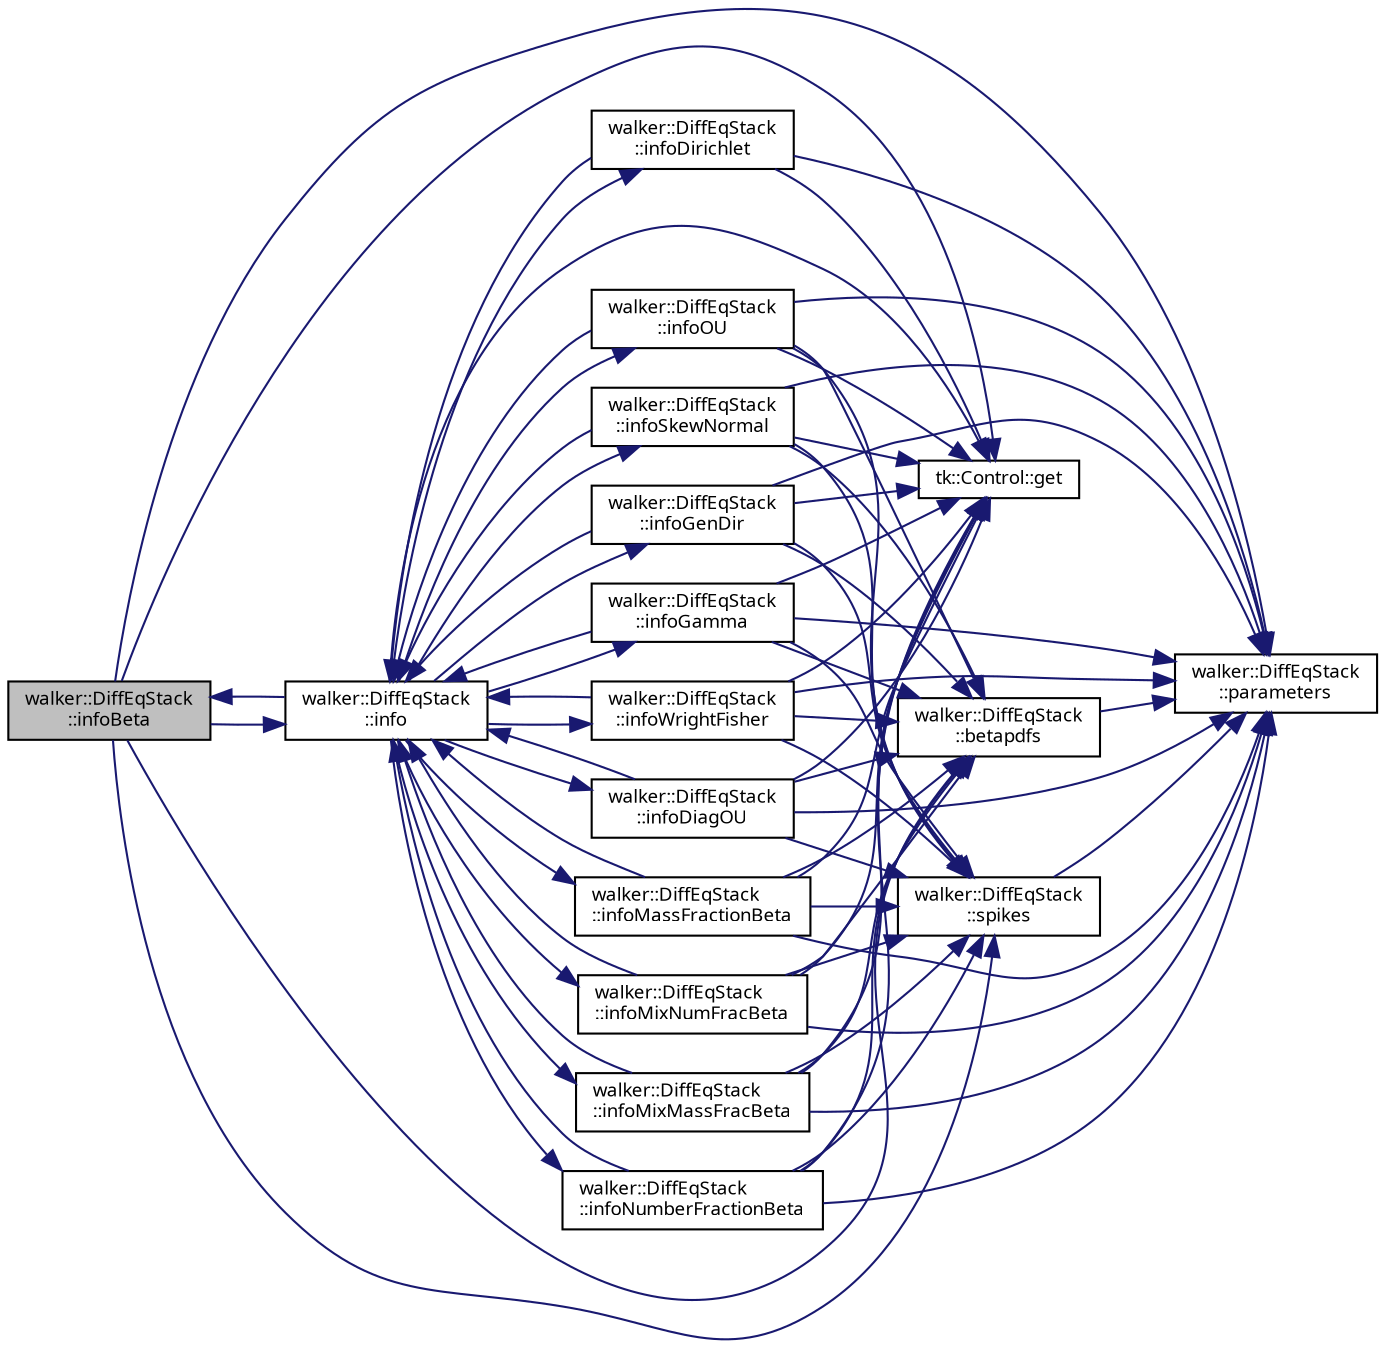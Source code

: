 digraph "walker::DiffEqStack::infoBeta"
{
 // INTERACTIVE_SVG=YES
  bgcolor="transparent";
  edge [fontname="sans-serif",fontsize="9",labelfontname="sans-serif",labelfontsize="9"];
  node [fontname="sans-serif",fontsize="9",shape=record];
  rankdir="LR";
  Node1 [label="walker::DiffEqStack\l::infoBeta",height=0.2,width=0.4,color="black", fillcolor="grey75", style="filled", fontcolor="black"];
  Node1 -> Node2 [color="midnightblue",fontsize="9",style="solid",fontname="sans-serif"];
  Node2 [label="walker::DiffEqStack\l::betapdfs",height=0.2,width=0.4,color="black",URL="$classwalker_1_1_diff_eq_stack.html#a32c5e784ecf315c4baa0709b0eb69b83",tooltip="Insert betapdf information (used to specify beta PDFs) into info vector. "];
  Node2 -> Node3 [color="midnightblue",fontsize="9",style="solid",fontname="sans-serif"];
  Node3 [label="walker::DiffEqStack\l::parameters",height=0.2,width=0.4,color="black",URL="$classwalker_1_1_diff_eq_stack.html#aa96cb9d2bfbbfb0b59d2ca11309524ad",tooltip="Convert and return values from vector as string. "];
  Node1 -> Node4 [color="midnightblue",fontsize="9",style="solid",fontname="sans-serif"];
  Node4 [label="tk::Control::get",height=0.2,width=0.4,color="black",URL="$classtk_1_1_control.html#a85c14acef1b9de96946fcf2ab7c08721",tooltip="Const-ref accessor to single element at 1st level. "];
  Node1 -> Node5 [color="midnightblue",fontsize="9",style="solid",fontname="sans-serif"];
  Node5 [label="walker::DiffEqStack\l::info",height=0.2,width=0.4,color="black",URL="$classwalker_1_1_diff_eq_stack.html#a9559315ca0c5a0c28cedd212a889f53c",tooltip="Return info on selected differential equations. "];
  Node5 -> Node4 [color="midnightblue",fontsize="9",style="solid",fontname="sans-serif"];
  Node5 -> Node1 [color="midnightblue",fontsize="9",style="solid",fontname="sans-serif"];
  Node5 -> Node6 [color="midnightblue",fontsize="9",style="solid",fontname="sans-serif"];
  Node6 [label="walker::DiffEqStack\l::infoDiagOU",height=0.2,width=0.4,color="black",URL="$classwalker_1_1_diff_eq_stack.html#a774e7d00fd7b9f8ceca03a9e1a140e41",tooltip="Get information on diagonal Ornstein_Uhlenbeck SDE. "];
  Node6 -> Node5 [color="midnightblue",fontsize="9",style="solid",fontname="sans-serif"];
  Node6 -> Node4 [color="midnightblue",fontsize="9",style="solid",fontname="sans-serif"];
  Node6 -> Node3 [color="midnightblue",fontsize="9",style="solid",fontname="sans-serif"];
  Node6 -> Node7 [color="midnightblue",fontsize="9",style="solid",fontname="sans-serif"];
  Node7 [label="walker::DiffEqStack\l::spikes",height=0.2,width=0.4,color="black",URL="$classwalker_1_1_diff_eq_stack.html#ab24098da325e9e4a4f3e47659b63259f",tooltip="Insert spike information (used to specify delta PDFs) into info vector. "];
  Node7 -> Node3 [color="midnightblue",fontsize="9",style="solid",fontname="sans-serif"];
  Node6 -> Node2 [color="midnightblue",fontsize="9",style="solid",fontname="sans-serif"];
  Node5 -> Node8 [color="midnightblue",fontsize="9",style="solid",fontname="sans-serif"];
  Node8 [label="walker::DiffEqStack\l::infoDirichlet",height=0.2,width=0.4,color="black",URL="$classwalker_1_1_diff_eq_stack.html#a615b8f3217350e693a20c6ba22893340",tooltip="Get information on the Dirichlet SDE. "];
  Node8 -> Node5 [color="midnightblue",fontsize="9",style="solid",fontname="sans-serif"];
  Node8 -> Node4 [color="midnightblue",fontsize="9",style="solid",fontname="sans-serif"];
  Node8 -> Node3 [color="midnightblue",fontsize="9",style="solid",fontname="sans-serif"];
  Node5 -> Node9 [color="midnightblue",fontsize="9",style="solid",fontname="sans-serif"];
  Node9 [label="walker::DiffEqStack\l::infoGamma",height=0.2,width=0.4,color="black",URL="$classwalker_1_1_diff_eq_stack.html#a728d490ad948b446c58522fe0089b84f",tooltip="Get information on Gamma SDE. "];
  Node9 -> Node5 [color="midnightblue",fontsize="9",style="solid",fontname="sans-serif"];
  Node9 -> Node4 [color="midnightblue",fontsize="9",style="solid",fontname="sans-serif"];
  Node9 -> Node3 [color="midnightblue",fontsize="9",style="solid",fontname="sans-serif"];
  Node9 -> Node7 [color="midnightblue",fontsize="9",style="solid",fontname="sans-serif"];
  Node9 -> Node2 [color="midnightblue",fontsize="9",style="solid",fontname="sans-serif"];
  Node5 -> Node10 [color="midnightblue",fontsize="9",style="solid",fontname="sans-serif"];
  Node10 [label="walker::DiffEqStack\l::infoGenDir",height=0.2,width=0.4,color="black",URL="$classwalker_1_1_diff_eq_stack.html#a0d0f0bcdbc080619fbdc4767ad7deb3d",tooltip="Get information on Lochner&#39;s generalized Dirichlet SDE. "];
  Node10 -> Node5 [color="midnightblue",fontsize="9",style="solid",fontname="sans-serif"];
  Node10 -> Node4 [color="midnightblue",fontsize="9",style="solid",fontname="sans-serif"];
  Node10 -> Node3 [color="midnightblue",fontsize="9",style="solid",fontname="sans-serif"];
  Node10 -> Node7 [color="midnightblue",fontsize="9",style="solid",fontname="sans-serif"];
  Node10 -> Node2 [color="midnightblue",fontsize="9",style="solid",fontname="sans-serif"];
  Node5 -> Node11 [color="midnightblue",fontsize="9",style="solid",fontname="sans-serif"];
  Node11 [label="walker::DiffEqStack\l::infoMassFractionBeta",height=0.2,width=0.4,color="black",URL="$classwalker_1_1_diff_eq_stack.html#ade0c68dde82eea30411e2aae98f1b4fa",tooltip="Get information on mass-fraction beta SDE. "];
  Node11 -> Node5 [color="midnightblue",fontsize="9",style="solid",fontname="sans-serif"];
  Node11 -> Node4 [color="midnightblue",fontsize="9",style="solid",fontname="sans-serif"];
  Node11 -> Node3 [color="midnightblue",fontsize="9",style="solid",fontname="sans-serif"];
  Node11 -> Node7 [color="midnightblue",fontsize="9",style="solid",fontname="sans-serif"];
  Node11 -> Node2 [color="midnightblue",fontsize="9",style="solid",fontname="sans-serif"];
  Node5 -> Node12 [color="midnightblue",fontsize="9",style="solid",fontname="sans-serif"];
  Node12 [label="walker::DiffEqStack\l::infoMixMassFracBeta",height=0.2,width=0.4,color="black",URL="$classwalker_1_1_diff_eq_stack.html#acee9d2315e8fc705db3de468d9a6dd13",tooltip="Get information on mix mass-fraction beta SDE. "];
  Node12 -> Node5 [color="midnightblue",fontsize="9",style="solid",fontname="sans-serif"];
  Node12 -> Node4 [color="midnightblue",fontsize="9",style="solid",fontname="sans-serif"];
  Node12 -> Node3 [color="midnightblue",fontsize="9",style="solid",fontname="sans-serif"];
  Node12 -> Node7 [color="midnightblue",fontsize="9",style="solid",fontname="sans-serif"];
  Node12 -> Node2 [color="midnightblue",fontsize="9",style="solid",fontname="sans-serif"];
  Node5 -> Node13 [color="midnightblue",fontsize="9",style="solid",fontname="sans-serif"];
  Node13 [label="walker::DiffEqStack\l::infoMixNumFracBeta",height=0.2,width=0.4,color="black",URL="$classwalker_1_1_diff_eq_stack.html#a2732549f79dd2b18ba932003b99849b7",tooltip="Get information on mix number-fraction beta SDE. "];
  Node13 -> Node5 [color="midnightblue",fontsize="9",style="solid",fontname="sans-serif"];
  Node13 -> Node4 [color="midnightblue",fontsize="9",style="solid",fontname="sans-serif"];
  Node13 -> Node3 [color="midnightblue",fontsize="9",style="solid",fontname="sans-serif"];
  Node13 -> Node7 [color="midnightblue",fontsize="9",style="solid",fontname="sans-serif"];
  Node13 -> Node2 [color="midnightblue",fontsize="9",style="solid",fontname="sans-serif"];
  Node5 -> Node14 [color="midnightblue",fontsize="9",style="solid",fontname="sans-serif"];
  Node14 [label="walker::DiffEqStack\l::infoNumberFractionBeta",height=0.2,width=0.4,color="black",URL="$classwalker_1_1_diff_eq_stack.html#a56bf1686406061b4aa231f9ffe205c87",tooltip="Get information on number-fraction beta SDE. "];
  Node14 -> Node5 [color="midnightblue",fontsize="9",style="solid",fontname="sans-serif"];
  Node14 -> Node4 [color="midnightblue",fontsize="9",style="solid",fontname="sans-serif"];
  Node14 -> Node3 [color="midnightblue",fontsize="9",style="solid",fontname="sans-serif"];
  Node14 -> Node7 [color="midnightblue",fontsize="9",style="solid",fontname="sans-serif"];
  Node14 -> Node2 [color="midnightblue",fontsize="9",style="solid",fontname="sans-serif"];
  Node5 -> Node15 [color="midnightblue",fontsize="9",style="solid",fontname="sans-serif"];
  Node15 [label="walker::DiffEqStack\l::infoOU",height=0.2,width=0.4,color="black",URL="$classwalker_1_1_diff_eq_stack.html#ad1965c2fc4327c8c12cd15eb9a473205",tooltip="Get information on Ornstein_Uhlenbeck SDE. "];
  Node15 -> Node5 [color="midnightblue",fontsize="9",style="solid",fontname="sans-serif"];
  Node15 -> Node4 [color="midnightblue",fontsize="9",style="solid",fontname="sans-serif"];
  Node15 -> Node3 [color="midnightblue",fontsize="9",style="solid",fontname="sans-serif"];
  Node15 -> Node7 [color="midnightblue",fontsize="9",style="solid",fontname="sans-serif"];
  Node15 -> Node2 [color="midnightblue",fontsize="9",style="solid",fontname="sans-serif"];
  Node5 -> Node16 [color="midnightblue",fontsize="9",style="solid",fontname="sans-serif"];
  Node16 [label="walker::DiffEqStack\l::infoSkewNormal",height=0.2,width=0.4,color="black",URL="$classwalker_1_1_diff_eq_stack.html#ae36184e00772bdccf779e8d242f00f1d",tooltip="Get information on skew-normal SDE. "];
  Node16 -> Node5 [color="midnightblue",fontsize="9",style="solid",fontname="sans-serif"];
  Node16 -> Node4 [color="midnightblue",fontsize="9",style="solid",fontname="sans-serif"];
  Node16 -> Node3 [color="midnightblue",fontsize="9",style="solid",fontname="sans-serif"];
  Node16 -> Node7 [color="midnightblue",fontsize="9",style="solid",fontname="sans-serif"];
  Node16 -> Node2 [color="midnightblue",fontsize="9",style="solid",fontname="sans-serif"];
  Node5 -> Node17 [color="midnightblue",fontsize="9",style="solid",fontname="sans-serif"];
  Node17 [label="walker::DiffEqStack\l::infoWrightFisher",height=0.2,width=0.4,color="black",URL="$classwalker_1_1_diff_eq_stack.html#a4564751c0c8230f1ef6a4fab58d87689",tooltip="Get information on Wright-Fisher SDE. "];
  Node17 -> Node5 [color="midnightblue",fontsize="9",style="solid",fontname="sans-serif"];
  Node17 -> Node4 [color="midnightblue",fontsize="9",style="solid",fontname="sans-serif"];
  Node17 -> Node3 [color="midnightblue",fontsize="9",style="solid",fontname="sans-serif"];
  Node17 -> Node7 [color="midnightblue",fontsize="9",style="solid",fontname="sans-serif"];
  Node17 -> Node2 [color="midnightblue",fontsize="9",style="solid",fontname="sans-serif"];
  Node1 -> Node3 [color="midnightblue",fontsize="9",style="solid",fontname="sans-serif"];
  Node1 -> Node7 [color="midnightblue",fontsize="9",style="solid",fontname="sans-serif"];
}
